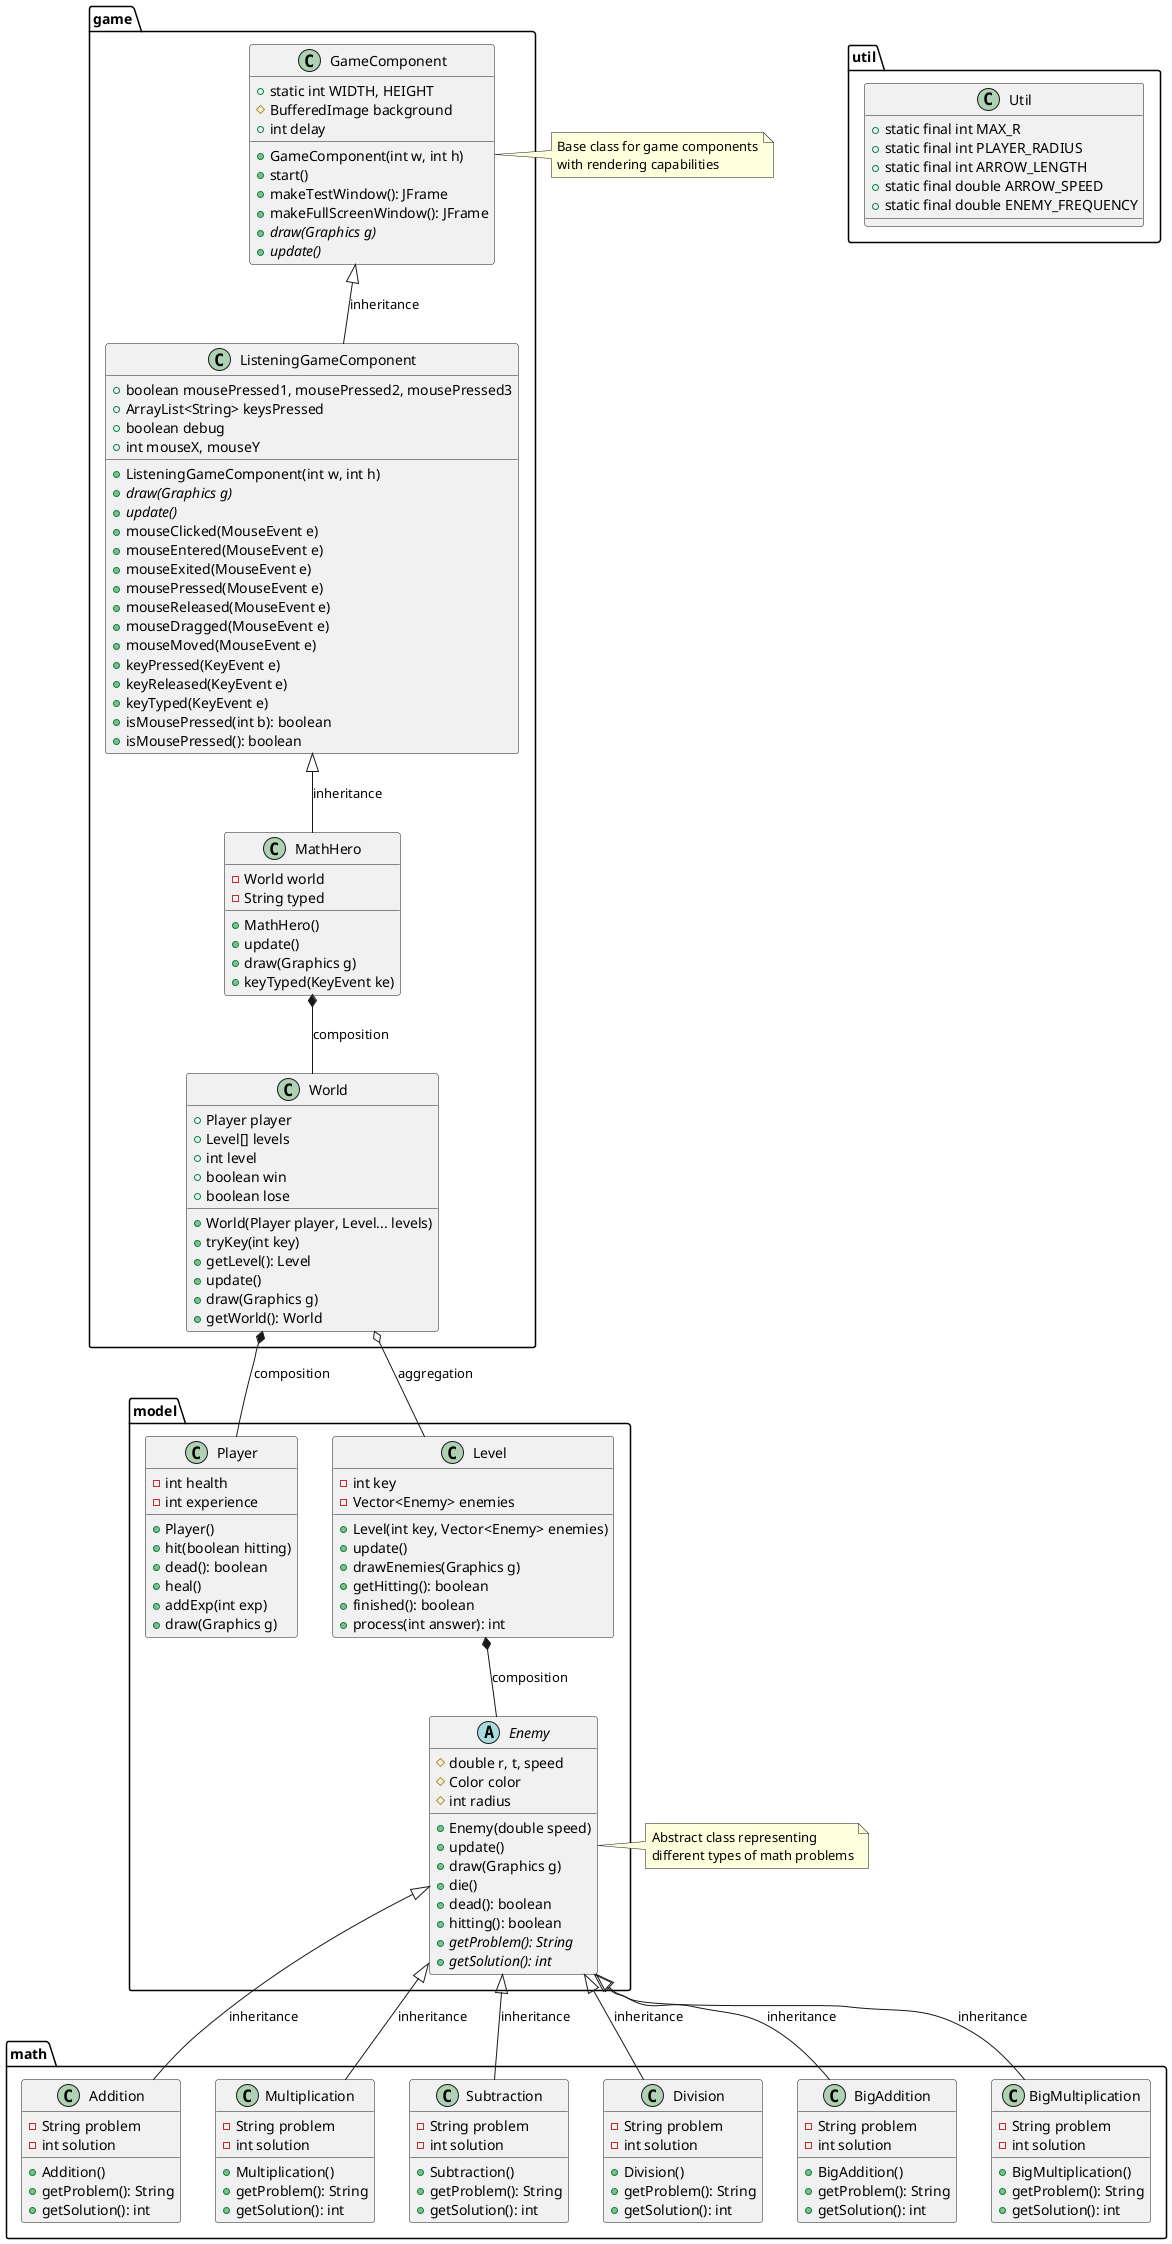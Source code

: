 @startuml

' Package declarations
package "game" {
  class MathHero {
    - World world
    - String typed
    + MathHero()
    + update()
    + draw(Graphics g)
    + keyTyped(KeyEvent ke)
  }

  class World {
    + Player player
    + Level[] levels
    + int level
    + boolean win
    + boolean lose
    + World(Player player, Level... levels)
    + tryKey(int key)
    + getLevel(): Level
    + update()
    + draw(Graphics g)
    + getWorld(): World
  }

  class GameComponent {
    + static int WIDTH, HEIGHT
    # BufferedImage background
    + int delay
    + GameComponent(int w, int h)
    + start()
    + makeTestWindow(): JFrame
    + makeFullScreenWindow(): JFrame
    + {abstract} draw(Graphics g)
    + {abstract} update()
  }

  class ListeningGameComponent {
    + boolean mousePressed1, mousePressed2, mousePressed3
    + ArrayList<String> keysPressed
    + boolean debug
    + int mouseX, mouseY
    + ListeningGameComponent(int w, int h)
    + {abstract} draw(Graphics g)
    + {abstract} update()
    + mouseClicked(MouseEvent e)
    + mouseEntered(MouseEvent e)
    + mouseExited(MouseEvent e)
    + mousePressed(MouseEvent e)
    + mouseReleased(MouseEvent e)
    + mouseDragged(MouseEvent e)
    + mouseMoved(MouseEvent e)
    + keyPressed(KeyEvent e)
    + keyReleased(KeyEvent e)
    + keyTyped(KeyEvent e)
    + isMousePressed(int b): boolean
    + isMousePressed(): boolean
  }
}

package "model" {
  class Player {
    - int health
    - int experience
    + Player()
    + hit(boolean hitting)
    + dead(): boolean
    + heal()
    + addExp(int exp)
    + draw(Graphics g)
  }

  class Level {
    - int key
    - Vector<Enemy> enemies
    + Level(int key, Vector<Enemy> enemies)
    + update()
    + drawEnemies(Graphics g)
    + getHitting(): boolean
    + finished(): boolean
    + process(int answer): int
  }

  abstract class Enemy {
    # double r, t, speed
    # Color color
    # int radius
    + Enemy(double speed)
    + update()
    + draw(Graphics g)
    + die()
    + dead(): boolean
    + hitting(): boolean
    + {abstract} getProblem(): String
    + {abstract} getSolution(): int
  }
}

package "math" {
  class Addition {
    - String problem
    - int solution
    + Addition()
    + getProblem(): String
    + getSolution(): int
  }

  class Multiplication {
    - String problem
    - int solution
    + Multiplication()
    + getProblem(): String
    + getSolution(): int
  }

  class Subtraction {
    - String problem
    - int solution
    + Subtraction()
    + getProblem(): String
    + getSolution(): int
  }

  class Division {
    - String problem
    - int solution
    + Division()
    + getProblem(): String
    + getSolution(): int
  }

  class BigAddition {
    - String problem
    - int solution
    + BigAddition()
    + getProblem(): String
    + getSolution(): int
  }

  class BigMultiplication {
    - String problem
    - int solution
    + BigMultiplication()
    + getProblem(): String
    + getSolution(): int
  }
}

package "util" {
  class Util {
    + static final int MAX_R
    + static final int PLAYER_RADIUS
    + static final int ARROW_LENGTH
    + static final double ARROW_SPEED
    + static final double ENEMY_FREQUENCY
  }
}

' Relationships
MathHero *-- World : composition
World *-- Player : composition
World o-- Level : aggregation
Level *-- Enemy : composition
Enemy <|-- Addition : inheritance
Enemy <|-- Multiplication : inheritance
Enemy <|-- Subtraction : inheritance
Enemy <|-- Division : inheritance
Enemy <|-- BigAddition : inheritance
Enemy <|-- BigMultiplication : inheritance
GameComponent <|-- ListeningGameComponent : inheritance
ListeningGameComponent <|-- MathHero : inheritance

' Notes
note right of Enemy
  Abstract class representing
  different types of math problems
end note

note right of GameComponent
  Base class for game components
  with rendering capabilities
end note

@enduml 